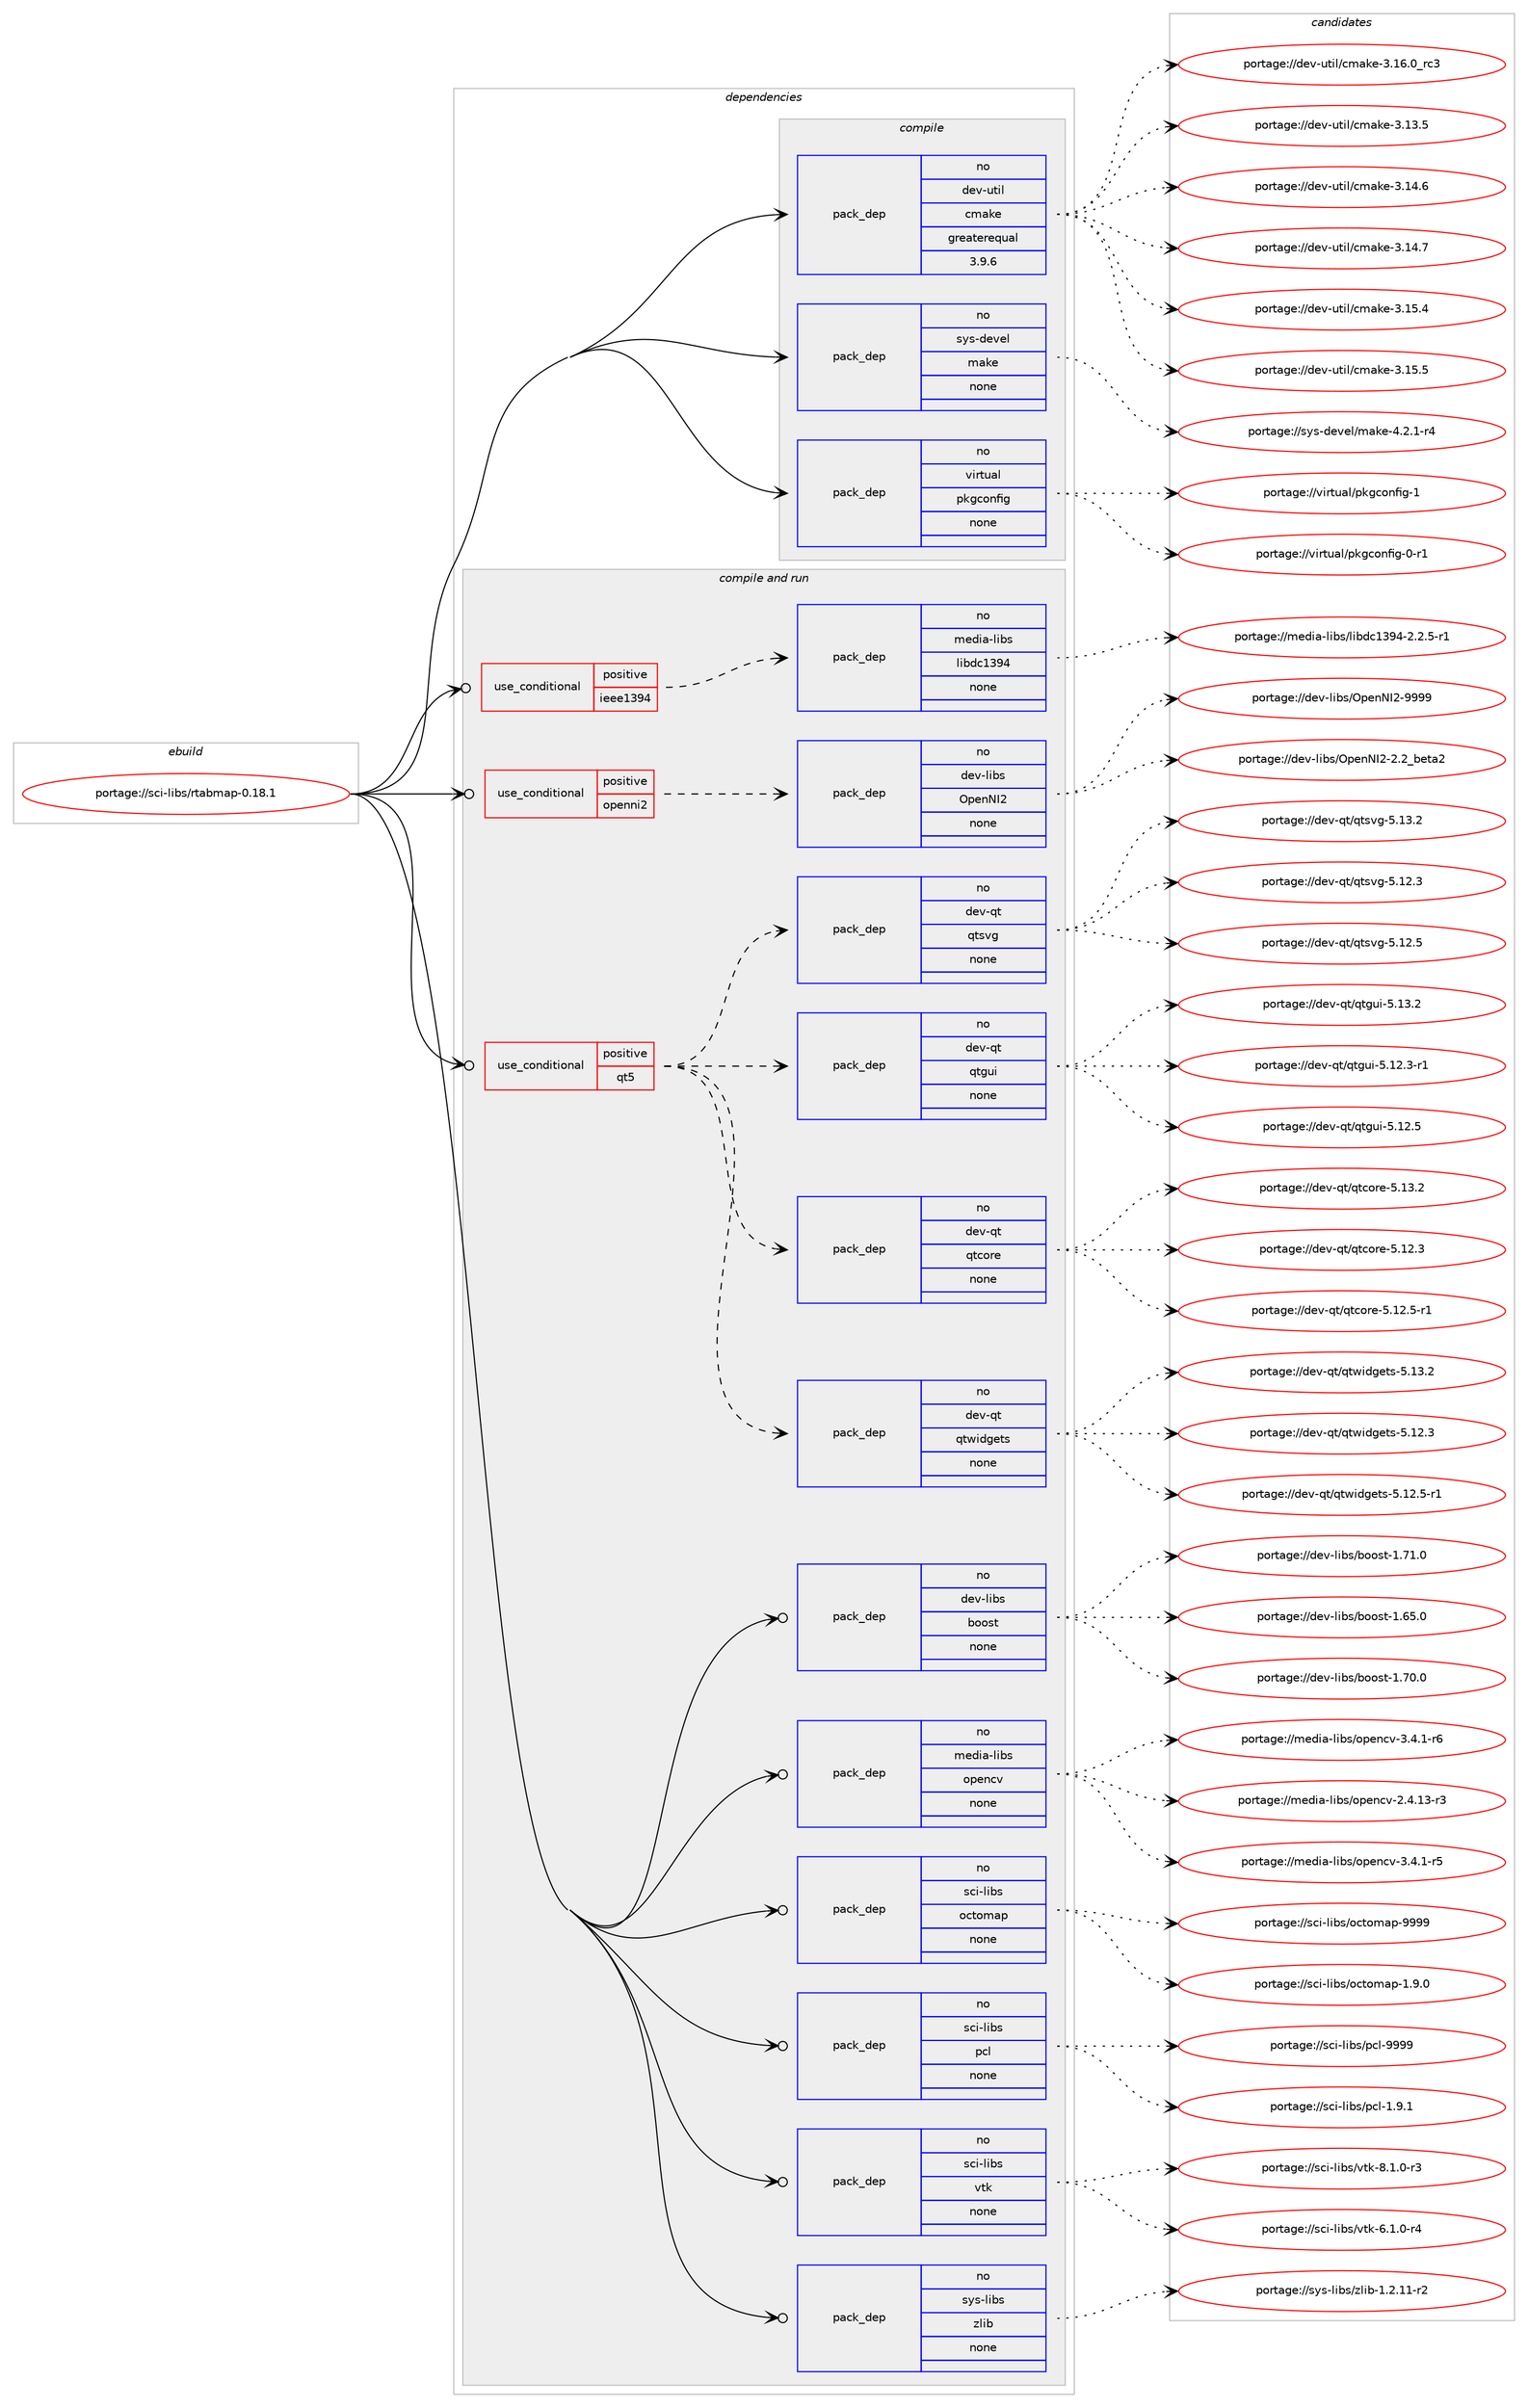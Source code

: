 digraph prolog {

# *************
# Graph options
# *************

newrank=true;
concentrate=true;
compound=true;
graph [rankdir=LR,fontname=Helvetica,fontsize=10,ranksep=1.5];#, ranksep=2.5, nodesep=0.2];
edge  [arrowhead=vee];
node  [fontname=Helvetica,fontsize=10];

# **********
# The ebuild
# **********

subgraph cluster_leftcol {
color=gray;
rank=same;
label=<<i>ebuild</i>>;
id [label="portage://sci-libs/rtabmap-0.18.1", color=red, width=4, href="../sci-libs/rtabmap-0.18.1.svg"];
}

# ****************
# The dependencies
# ****************

subgraph cluster_midcol {
color=gray;
label=<<i>dependencies</i>>;
subgraph cluster_compile {
fillcolor="#eeeeee";
style=filled;
label=<<i>compile</i>>;
subgraph pack288484 {
dependency392280 [label=<<TABLE BORDER="0" CELLBORDER="1" CELLSPACING="0" CELLPADDING="4" WIDTH="220"><TR><TD ROWSPAN="6" CELLPADDING="30">pack_dep</TD></TR><TR><TD WIDTH="110">no</TD></TR><TR><TD>dev-util</TD></TR><TR><TD>cmake</TD></TR><TR><TD>greaterequal</TD></TR><TR><TD>3.9.6</TD></TR></TABLE>>, shape=none, color=blue];
}
id:e -> dependency392280:w [weight=20,style="solid",arrowhead="vee"];
subgraph pack288485 {
dependency392281 [label=<<TABLE BORDER="0" CELLBORDER="1" CELLSPACING="0" CELLPADDING="4" WIDTH="220"><TR><TD ROWSPAN="6" CELLPADDING="30">pack_dep</TD></TR><TR><TD WIDTH="110">no</TD></TR><TR><TD>sys-devel</TD></TR><TR><TD>make</TD></TR><TR><TD>none</TD></TR><TR><TD></TD></TR></TABLE>>, shape=none, color=blue];
}
id:e -> dependency392281:w [weight=20,style="solid",arrowhead="vee"];
subgraph pack288486 {
dependency392282 [label=<<TABLE BORDER="0" CELLBORDER="1" CELLSPACING="0" CELLPADDING="4" WIDTH="220"><TR><TD ROWSPAN="6" CELLPADDING="30">pack_dep</TD></TR><TR><TD WIDTH="110">no</TD></TR><TR><TD>virtual</TD></TR><TR><TD>pkgconfig</TD></TR><TR><TD>none</TD></TR><TR><TD></TD></TR></TABLE>>, shape=none, color=blue];
}
id:e -> dependency392282:w [weight=20,style="solid",arrowhead="vee"];
}
subgraph cluster_compileandrun {
fillcolor="#eeeeee";
style=filled;
label=<<i>compile and run</i>>;
subgraph cond97125 {
dependency392283 [label=<<TABLE BORDER="0" CELLBORDER="1" CELLSPACING="0" CELLPADDING="4"><TR><TD ROWSPAN="3" CELLPADDING="10">use_conditional</TD></TR><TR><TD>positive</TD></TR><TR><TD>ieee1394</TD></TR></TABLE>>, shape=none, color=red];
subgraph pack288487 {
dependency392284 [label=<<TABLE BORDER="0" CELLBORDER="1" CELLSPACING="0" CELLPADDING="4" WIDTH="220"><TR><TD ROWSPAN="6" CELLPADDING="30">pack_dep</TD></TR><TR><TD WIDTH="110">no</TD></TR><TR><TD>media-libs</TD></TR><TR><TD>libdc1394</TD></TR><TR><TD>none</TD></TR><TR><TD></TD></TR></TABLE>>, shape=none, color=blue];
}
dependency392283:e -> dependency392284:w [weight=20,style="dashed",arrowhead="vee"];
}
id:e -> dependency392283:w [weight=20,style="solid",arrowhead="odotvee"];
subgraph cond97126 {
dependency392285 [label=<<TABLE BORDER="0" CELLBORDER="1" CELLSPACING="0" CELLPADDING="4"><TR><TD ROWSPAN="3" CELLPADDING="10">use_conditional</TD></TR><TR><TD>positive</TD></TR><TR><TD>openni2</TD></TR></TABLE>>, shape=none, color=red];
subgraph pack288488 {
dependency392286 [label=<<TABLE BORDER="0" CELLBORDER="1" CELLSPACING="0" CELLPADDING="4" WIDTH="220"><TR><TD ROWSPAN="6" CELLPADDING="30">pack_dep</TD></TR><TR><TD WIDTH="110">no</TD></TR><TR><TD>dev-libs</TD></TR><TR><TD>OpenNI2</TD></TR><TR><TD>none</TD></TR><TR><TD></TD></TR></TABLE>>, shape=none, color=blue];
}
dependency392285:e -> dependency392286:w [weight=20,style="dashed",arrowhead="vee"];
}
id:e -> dependency392285:w [weight=20,style="solid",arrowhead="odotvee"];
subgraph cond97127 {
dependency392287 [label=<<TABLE BORDER="0" CELLBORDER="1" CELLSPACING="0" CELLPADDING="4"><TR><TD ROWSPAN="3" CELLPADDING="10">use_conditional</TD></TR><TR><TD>positive</TD></TR><TR><TD>qt5</TD></TR></TABLE>>, shape=none, color=red];
subgraph pack288489 {
dependency392288 [label=<<TABLE BORDER="0" CELLBORDER="1" CELLSPACING="0" CELLPADDING="4" WIDTH="220"><TR><TD ROWSPAN="6" CELLPADDING="30">pack_dep</TD></TR><TR><TD WIDTH="110">no</TD></TR><TR><TD>dev-qt</TD></TR><TR><TD>qtwidgets</TD></TR><TR><TD>none</TD></TR><TR><TD></TD></TR></TABLE>>, shape=none, color=blue];
}
dependency392287:e -> dependency392288:w [weight=20,style="dashed",arrowhead="vee"];
subgraph pack288490 {
dependency392289 [label=<<TABLE BORDER="0" CELLBORDER="1" CELLSPACING="0" CELLPADDING="4" WIDTH="220"><TR><TD ROWSPAN="6" CELLPADDING="30">pack_dep</TD></TR><TR><TD WIDTH="110">no</TD></TR><TR><TD>dev-qt</TD></TR><TR><TD>qtcore</TD></TR><TR><TD>none</TD></TR><TR><TD></TD></TR></TABLE>>, shape=none, color=blue];
}
dependency392287:e -> dependency392289:w [weight=20,style="dashed",arrowhead="vee"];
subgraph pack288491 {
dependency392290 [label=<<TABLE BORDER="0" CELLBORDER="1" CELLSPACING="0" CELLPADDING="4" WIDTH="220"><TR><TD ROWSPAN="6" CELLPADDING="30">pack_dep</TD></TR><TR><TD WIDTH="110">no</TD></TR><TR><TD>dev-qt</TD></TR><TR><TD>qtgui</TD></TR><TR><TD>none</TD></TR><TR><TD></TD></TR></TABLE>>, shape=none, color=blue];
}
dependency392287:e -> dependency392290:w [weight=20,style="dashed",arrowhead="vee"];
subgraph pack288492 {
dependency392291 [label=<<TABLE BORDER="0" CELLBORDER="1" CELLSPACING="0" CELLPADDING="4" WIDTH="220"><TR><TD ROWSPAN="6" CELLPADDING="30">pack_dep</TD></TR><TR><TD WIDTH="110">no</TD></TR><TR><TD>dev-qt</TD></TR><TR><TD>qtsvg</TD></TR><TR><TD>none</TD></TR><TR><TD></TD></TR></TABLE>>, shape=none, color=blue];
}
dependency392287:e -> dependency392291:w [weight=20,style="dashed",arrowhead="vee"];
}
id:e -> dependency392287:w [weight=20,style="solid",arrowhead="odotvee"];
subgraph pack288493 {
dependency392292 [label=<<TABLE BORDER="0" CELLBORDER="1" CELLSPACING="0" CELLPADDING="4" WIDTH="220"><TR><TD ROWSPAN="6" CELLPADDING="30">pack_dep</TD></TR><TR><TD WIDTH="110">no</TD></TR><TR><TD>dev-libs</TD></TR><TR><TD>boost</TD></TR><TR><TD>none</TD></TR><TR><TD></TD></TR></TABLE>>, shape=none, color=blue];
}
id:e -> dependency392292:w [weight=20,style="solid",arrowhead="odotvee"];
subgraph pack288494 {
dependency392293 [label=<<TABLE BORDER="0" CELLBORDER="1" CELLSPACING="0" CELLPADDING="4" WIDTH="220"><TR><TD ROWSPAN="6" CELLPADDING="30">pack_dep</TD></TR><TR><TD WIDTH="110">no</TD></TR><TR><TD>media-libs</TD></TR><TR><TD>opencv</TD></TR><TR><TD>none</TD></TR><TR><TD></TD></TR></TABLE>>, shape=none, color=blue];
}
id:e -> dependency392293:w [weight=20,style="solid",arrowhead="odotvee"];
subgraph pack288495 {
dependency392294 [label=<<TABLE BORDER="0" CELLBORDER="1" CELLSPACING="0" CELLPADDING="4" WIDTH="220"><TR><TD ROWSPAN="6" CELLPADDING="30">pack_dep</TD></TR><TR><TD WIDTH="110">no</TD></TR><TR><TD>sci-libs</TD></TR><TR><TD>octomap</TD></TR><TR><TD>none</TD></TR><TR><TD></TD></TR></TABLE>>, shape=none, color=blue];
}
id:e -> dependency392294:w [weight=20,style="solid",arrowhead="odotvee"];
subgraph pack288496 {
dependency392295 [label=<<TABLE BORDER="0" CELLBORDER="1" CELLSPACING="0" CELLPADDING="4" WIDTH="220"><TR><TD ROWSPAN="6" CELLPADDING="30">pack_dep</TD></TR><TR><TD WIDTH="110">no</TD></TR><TR><TD>sci-libs</TD></TR><TR><TD>pcl</TD></TR><TR><TD>none</TD></TR><TR><TD></TD></TR></TABLE>>, shape=none, color=blue];
}
id:e -> dependency392295:w [weight=20,style="solid",arrowhead="odotvee"];
subgraph pack288497 {
dependency392296 [label=<<TABLE BORDER="0" CELLBORDER="1" CELLSPACING="0" CELLPADDING="4" WIDTH="220"><TR><TD ROWSPAN="6" CELLPADDING="30">pack_dep</TD></TR><TR><TD WIDTH="110">no</TD></TR><TR><TD>sci-libs</TD></TR><TR><TD>vtk</TD></TR><TR><TD>none</TD></TR><TR><TD></TD></TR></TABLE>>, shape=none, color=blue];
}
id:e -> dependency392296:w [weight=20,style="solid",arrowhead="odotvee"];
subgraph pack288498 {
dependency392297 [label=<<TABLE BORDER="0" CELLBORDER="1" CELLSPACING="0" CELLPADDING="4" WIDTH="220"><TR><TD ROWSPAN="6" CELLPADDING="30">pack_dep</TD></TR><TR><TD WIDTH="110">no</TD></TR><TR><TD>sys-libs</TD></TR><TR><TD>zlib</TD></TR><TR><TD>none</TD></TR><TR><TD></TD></TR></TABLE>>, shape=none, color=blue];
}
id:e -> dependency392297:w [weight=20,style="solid",arrowhead="odotvee"];
}
subgraph cluster_run {
fillcolor="#eeeeee";
style=filled;
label=<<i>run</i>>;
}
}

# **************
# The candidates
# **************

subgraph cluster_choices {
rank=same;
color=gray;
label=<<i>candidates</i>>;

subgraph choice288484 {
color=black;
nodesep=1;
choiceportage1001011184511711610510847991099710710145514649514653 [label="portage://dev-util/cmake-3.13.5", color=red, width=4,href="../dev-util/cmake-3.13.5.svg"];
choiceportage1001011184511711610510847991099710710145514649524654 [label="portage://dev-util/cmake-3.14.6", color=red, width=4,href="../dev-util/cmake-3.14.6.svg"];
choiceportage1001011184511711610510847991099710710145514649524655 [label="portage://dev-util/cmake-3.14.7", color=red, width=4,href="../dev-util/cmake-3.14.7.svg"];
choiceportage1001011184511711610510847991099710710145514649534652 [label="portage://dev-util/cmake-3.15.4", color=red, width=4,href="../dev-util/cmake-3.15.4.svg"];
choiceportage1001011184511711610510847991099710710145514649534653 [label="portage://dev-util/cmake-3.15.5", color=red, width=4,href="../dev-util/cmake-3.15.5.svg"];
choiceportage1001011184511711610510847991099710710145514649544648951149951 [label="portage://dev-util/cmake-3.16.0_rc3", color=red, width=4,href="../dev-util/cmake-3.16.0_rc3.svg"];
dependency392280:e -> choiceportage1001011184511711610510847991099710710145514649514653:w [style=dotted,weight="100"];
dependency392280:e -> choiceportage1001011184511711610510847991099710710145514649524654:w [style=dotted,weight="100"];
dependency392280:e -> choiceportage1001011184511711610510847991099710710145514649524655:w [style=dotted,weight="100"];
dependency392280:e -> choiceportage1001011184511711610510847991099710710145514649534652:w [style=dotted,weight="100"];
dependency392280:e -> choiceportage1001011184511711610510847991099710710145514649534653:w [style=dotted,weight="100"];
dependency392280:e -> choiceportage1001011184511711610510847991099710710145514649544648951149951:w [style=dotted,weight="100"];
}
subgraph choice288485 {
color=black;
nodesep=1;
choiceportage1151211154510010111810110847109971071014552465046494511452 [label="portage://sys-devel/make-4.2.1-r4", color=red, width=4,href="../sys-devel/make-4.2.1-r4.svg"];
dependency392281:e -> choiceportage1151211154510010111810110847109971071014552465046494511452:w [style=dotted,weight="100"];
}
subgraph choice288486 {
color=black;
nodesep=1;
choiceportage11810511411611797108471121071039911111010210510345484511449 [label="portage://virtual/pkgconfig-0-r1", color=red, width=4,href="../virtual/pkgconfig-0-r1.svg"];
choiceportage1181051141161179710847112107103991111101021051034549 [label="portage://virtual/pkgconfig-1", color=red, width=4,href="../virtual/pkgconfig-1.svg"];
dependency392282:e -> choiceportage11810511411611797108471121071039911111010210510345484511449:w [style=dotted,weight="100"];
dependency392282:e -> choiceportage1181051141161179710847112107103991111101021051034549:w [style=dotted,weight="100"];
}
subgraph choice288487 {
color=black;
nodesep=1;
choiceportage109101100105974510810598115471081059810099495157524550465046534511449 [label="portage://media-libs/libdc1394-2.2.5-r1", color=red, width=4,href="../media-libs/libdc1394-2.2.5-r1.svg"];
dependency392284:e -> choiceportage109101100105974510810598115471081059810099495157524550465046534511449:w [style=dotted,weight="100"];
}
subgraph choice288488 {
color=black;
nodesep=1;
choiceportage100101118451081059811547791121011107873504550465095981011169750 [label="portage://dev-libs/OpenNI2-2.2_beta2", color=red, width=4,href="../dev-libs/OpenNI2-2.2_beta2.svg"];
choiceportage100101118451081059811547791121011107873504557575757 [label="portage://dev-libs/OpenNI2-9999", color=red, width=4,href="../dev-libs/OpenNI2-9999.svg"];
dependency392286:e -> choiceportage100101118451081059811547791121011107873504550465095981011169750:w [style=dotted,weight="100"];
dependency392286:e -> choiceportage100101118451081059811547791121011107873504557575757:w [style=dotted,weight="100"];
}
subgraph choice288489 {
color=black;
nodesep=1;
choiceportage100101118451131164711311611910510010310111611545534649504651 [label="portage://dev-qt/qtwidgets-5.12.3", color=red, width=4,href="../dev-qt/qtwidgets-5.12.3.svg"];
choiceportage1001011184511311647113116119105100103101116115455346495046534511449 [label="portage://dev-qt/qtwidgets-5.12.5-r1", color=red, width=4,href="../dev-qt/qtwidgets-5.12.5-r1.svg"];
choiceportage100101118451131164711311611910510010310111611545534649514650 [label="portage://dev-qt/qtwidgets-5.13.2", color=red, width=4,href="../dev-qt/qtwidgets-5.13.2.svg"];
dependency392288:e -> choiceportage100101118451131164711311611910510010310111611545534649504651:w [style=dotted,weight="100"];
dependency392288:e -> choiceportage1001011184511311647113116119105100103101116115455346495046534511449:w [style=dotted,weight="100"];
dependency392288:e -> choiceportage100101118451131164711311611910510010310111611545534649514650:w [style=dotted,weight="100"];
}
subgraph choice288490 {
color=black;
nodesep=1;
choiceportage10010111845113116471131169911111410145534649504651 [label="portage://dev-qt/qtcore-5.12.3", color=red, width=4,href="../dev-qt/qtcore-5.12.3.svg"];
choiceportage100101118451131164711311699111114101455346495046534511449 [label="portage://dev-qt/qtcore-5.12.5-r1", color=red, width=4,href="../dev-qt/qtcore-5.12.5-r1.svg"];
choiceportage10010111845113116471131169911111410145534649514650 [label="portage://dev-qt/qtcore-5.13.2", color=red, width=4,href="../dev-qt/qtcore-5.13.2.svg"];
dependency392289:e -> choiceportage10010111845113116471131169911111410145534649504651:w [style=dotted,weight="100"];
dependency392289:e -> choiceportage100101118451131164711311699111114101455346495046534511449:w [style=dotted,weight="100"];
dependency392289:e -> choiceportage10010111845113116471131169911111410145534649514650:w [style=dotted,weight="100"];
}
subgraph choice288491 {
color=black;
nodesep=1;
choiceportage1001011184511311647113116103117105455346495046514511449 [label="portage://dev-qt/qtgui-5.12.3-r1", color=red, width=4,href="../dev-qt/qtgui-5.12.3-r1.svg"];
choiceportage100101118451131164711311610311710545534649504653 [label="portage://dev-qt/qtgui-5.12.5", color=red, width=4,href="../dev-qt/qtgui-5.12.5.svg"];
choiceportage100101118451131164711311610311710545534649514650 [label="portage://dev-qt/qtgui-5.13.2", color=red, width=4,href="../dev-qt/qtgui-5.13.2.svg"];
dependency392290:e -> choiceportage1001011184511311647113116103117105455346495046514511449:w [style=dotted,weight="100"];
dependency392290:e -> choiceportage100101118451131164711311610311710545534649504653:w [style=dotted,weight="100"];
dependency392290:e -> choiceportage100101118451131164711311610311710545534649514650:w [style=dotted,weight="100"];
}
subgraph choice288492 {
color=black;
nodesep=1;
choiceportage100101118451131164711311611511810345534649504651 [label="portage://dev-qt/qtsvg-5.12.3", color=red, width=4,href="../dev-qt/qtsvg-5.12.3.svg"];
choiceportage100101118451131164711311611511810345534649504653 [label="portage://dev-qt/qtsvg-5.12.5", color=red, width=4,href="../dev-qt/qtsvg-5.12.5.svg"];
choiceportage100101118451131164711311611511810345534649514650 [label="portage://dev-qt/qtsvg-5.13.2", color=red, width=4,href="../dev-qt/qtsvg-5.13.2.svg"];
dependency392291:e -> choiceportage100101118451131164711311611511810345534649504651:w [style=dotted,weight="100"];
dependency392291:e -> choiceportage100101118451131164711311611511810345534649504653:w [style=dotted,weight="100"];
dependency392291:e -> choiceportage100101118451131164711311611511810345534649514650:w [style=dotted,weight="100"];
}
subgraph choice288493 {
color=black;
nodesep=1;
choiceportage1001011184510810598115479811111111511645494654534648 [label="portage://dev-libs/boost-1.65.0", color=red, width=4,href="../dev-libs/boost-1.65.0.svg"];
choiceportage1001011184510810598115479811111111511645494655484648 [label="portage://dev-libs/boost-1.70.0", color=red, width=4,href="../dev-libs/boost-1.70.0.svg"];
choiceportage1001011184510810598115479811111111511645494655494648 [label="portage://dev-libs/boost-1.71.0", color=red, width=4,href="../dev-libs/boost-1.71.0.svg"];
dependency392292:e -> choiceportage1001011184510810598115479811111111511645494654534648:w [style=dotted,weight="100"];
dependency392292:e -> choiceportage1001011184510810598115479811111111511645494655484648:w [style=dotted,weight="100"];
dependency392292:e -> choiceportage1001011184510810598115479811111111511645494655494648:w [style=dotted,weight="100"];
}
subgraph choice288494 {
color=black;
nodesep=1;
choiceportage1091011001059745108105981154711111210111099118455046524649514511451 [label="portage://media-libs/opencv-2.4.13-r3", color=red, width=4,href="../media-libs/opencv-2.4.13-r3.svg"];
choiceportage10910110010597451081059811547111112101110991184551465246494511453 [label="portage://media-libs/opencv-3.4.1-r5", color=red, width=4,href="../media-libs/opencv-3.4.1-r5.svg"];
choiceportage10910110010597451081059811547111112101110991184551465246494511454 [label="portage://media-libs/opencv-3.4.1-r6", color=red, width=4,href="../media-libs/opencv-3.4.1-r6.svg"];
dependency392293:e -> choiceportage1091011001059745108105981154711111210111099118455046524649514511451:w [style=dotted,weight="100"];
dependency392293:e -> choiceportage10910110010597451081059811547111112101110991184551465246494511453:w [style=dotted,weight="100"];
dependency392293:e -> choiceportage10910110010597451081059811547111112101110991184551465246494511454:w [style=dotted,weight="100"];
}
subgraph choice288495 {
color=black;
nodesep=1;
choiceportage115991054510810598115471119911611110997112454946574648 [label="portage://sci-libs/octomap-1.9.0", color=red, width=4,href="../sci-libs/octomap-1.9.0.svg"];
choiceportage1159910545108105981154711199116111109971124557575757 [label="portage://sci-libs/octomap-9999", color=red, width=4,href="../sci-libs/octomap-9999.svg"];
dependency392294:e -> choiceportage115991054510810598115471119911611110997112454946574648:w [style=dotted,weight="100"];
dependency392294:e -> choiceportage1159910545108105981154711199116111109971124557575757:w [style=dotted,weight="100"];
}
subgraph choice288496 {
color=black;
nodesep=1;
choiceportage1159910545108105981154711299108454946574649 [label="portage://sci-libs/pcl-1.9.1", color=red, width=4,href="../sci-libs/pcl-1.9.1.svg"];
choiceportage11599105451081059811547112991084557575757 [label="portage://sci-libs/pcl-9999", color=red, width=4,href="../sci-libs/pcl-9999.svg"];
dependency392295:e -> choiceportage1159910545108105981154711299108454946574649:w [style=dotted,weight="100"];
dependency392295:e -> choiceportage11599105451081059811547112991084557575757:w [style=dotted,weight="100"];
}
subgraph choice288497 {
color=black;
nodesep=1;
choiceportage115991054510810598115471181161074554464946484511452 [label="portage://sci-libs/vtk-6.1.0-r4", color=red, width=4,href="../sci-libs/vtk-6.1.0-r4.svg"];
choiceportage115991054510810598115471181161074556464946484511451 [label="portage://sci-libs/vtk-8.1.0-r3", color=red, width=4,href="../sci-libs/vtk-8.1.0-r3.svg"];
dependency392296:e -> choiceportage115991054510810598115471181161074554464946484511452:w [style=dotted,weight="100"];
dependency392296:e -> choiceportage115991054510810598115471181161074556464946484511451:w [style=dotted,weight="100"];
}
subgraph choice288498 {
color=black;
nodesep=1;
choiceportage11512111545108105981154712210810598454946504649494511450 [label="portage://sys-libs/zlib-1.2.11-r2", color=red, width=4,href="../sys-libs/zlib-1.2.11-r2.svg"];
dependency392297:e -> choiceportage11512111545108105981154712210810598454946504649494511450:w [style=dotted,weight="100"];
}
}

}

